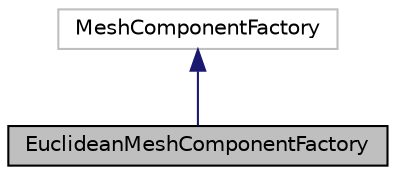 digraph "EuclideanMeshComponentFactory"
{
 // LATEX_PDF_SIZE
  edge [fontname="Helvetica",fontsize="10",labelfontname="Helvetica",labelfontsize="10"];
  node [fontname="Helvetica",fontsize="10",shape=record];
  Node1 [label="EuclideanMeshComponentFactory",height=0.2,width=0.4,color="black", fillcolor="grey75", style="filled", fontcolor="black",tooltip=" "];
  Node2 -> Node1 [dir="back",color="midnightblue",fontsize="10",style="solid"];
  Node2 [label="MeshComponentFactory",height=0.2,width=0.4,color="grey75", fillcolor="white", style="filled",URL="$class_mesh_component_factory.html",tooltip=" "];
}
